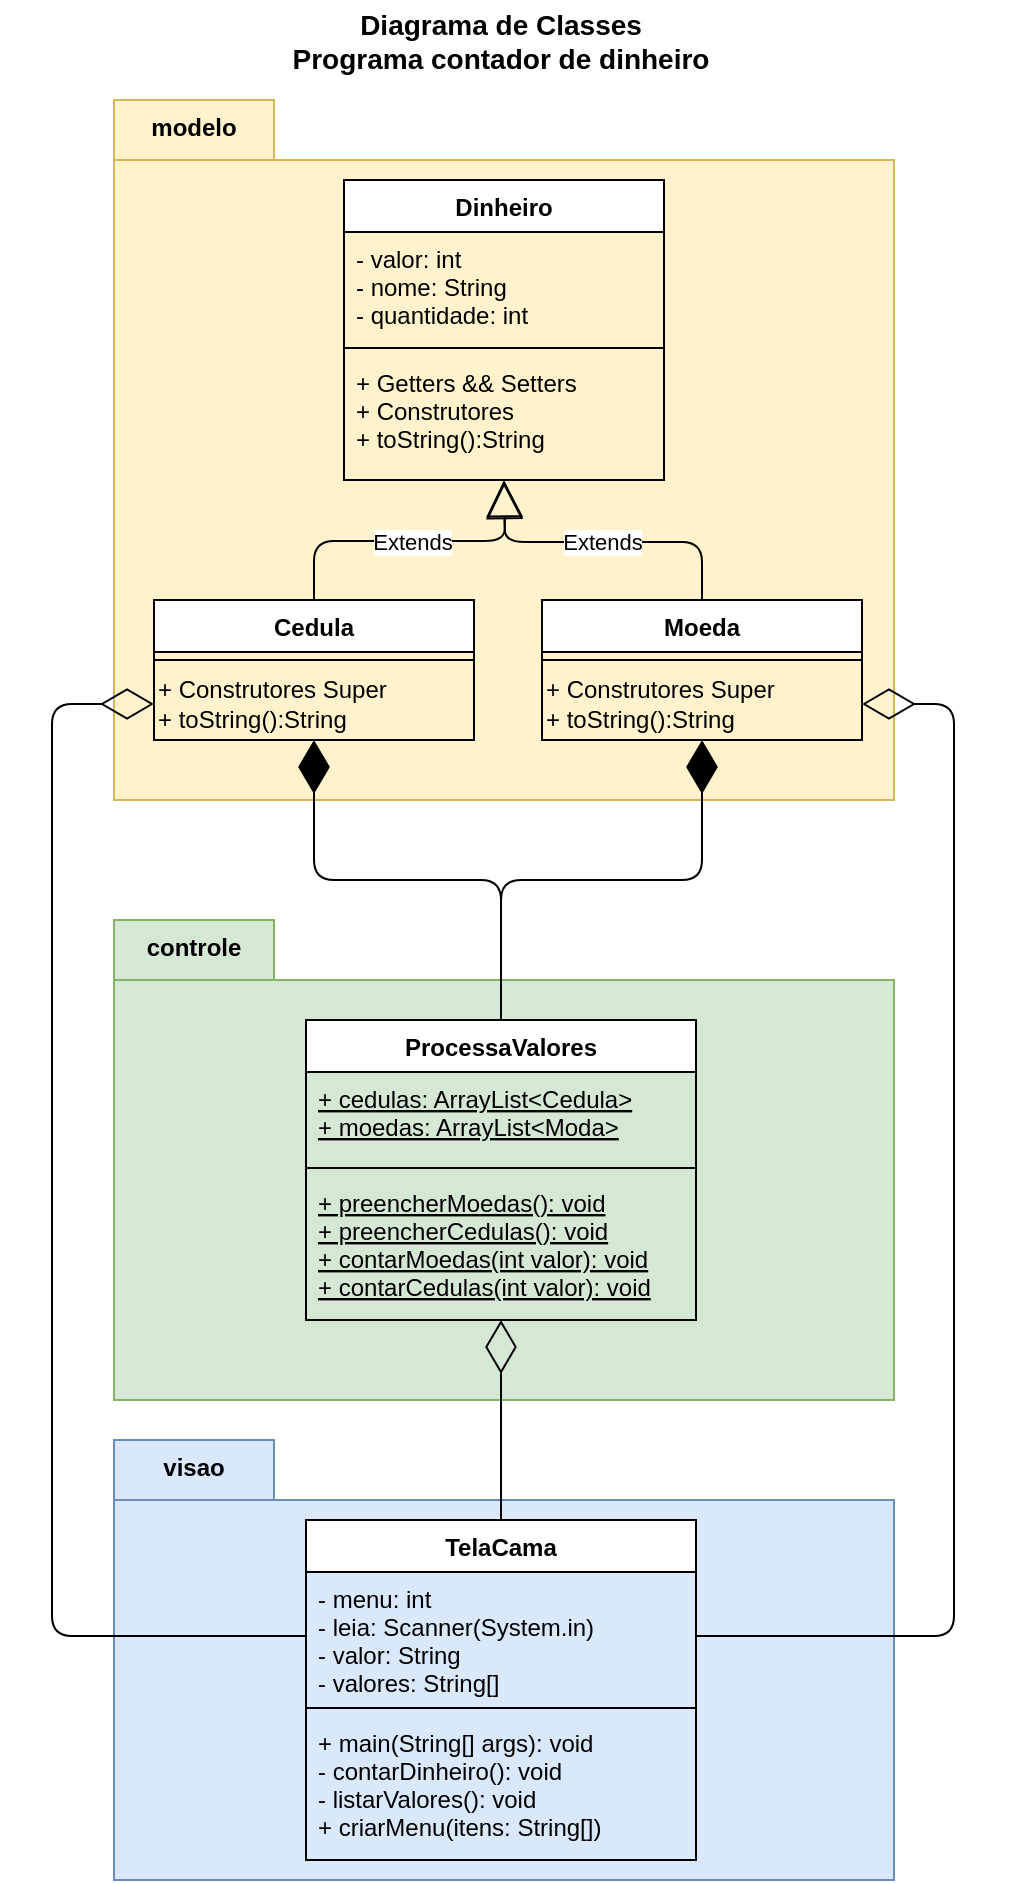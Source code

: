 <mxfile version="14.7.6" type="device"><diagram id="hWeQC4QC7eK8Kgz0G3bK" name="Page-1"><mxGraphModel dx="1102" dy="582" grid="1" gridSize="10" guides="1" tooltips="1" connect="1" arrows="1" fold="1" page="1" pageScale="1" pageWidth="827" pageHeight="1169" math="0" shadow="0"><root><mxCell id="0"/><mxCell id="1" parent="0"/><mxCell id="Lg3l-o9aCaYOqPhfSLYA-5" value="" style="shape=folder;fontStyle=1;spacingTop=10;tabWidth=80;tabHeight=30;tabPosition=left;html=1;fillColor=#fff2cc;strokeColor=#d6b656;" parent="1" vertex="1"><mxGeometry x="220" y="90" width="390" height="350" as="geometry"/></mxCell><mxCell id="Lg3l-o9aCaYOqPhfSLYA-1" value="Dinheiro" style="swimlane;fontStyle=1;align=center;verticalAlign=top;childLayout=stackLayout;horizontal=1;startSize=26;horizontalStack=0;resizeParent=1;resizeParentMax=0;resizeLast=0;collapsible=1;marginBottom=0;" parent="1" vertex="1"><mxGeometry x="335" y="130" width="160" height="150" as="geometry"/></mxCell><mxCell id="Lg3l-o9aCaYOqPhfSLYA-2" value="- valor: int&#10;- nome: String&#10;- quantidade: int" style="text;strokeColor=none;fillColor=none;align=left;verticalAlign=top;spacingLeft=4;spacingRight=4;overflow=hidden;rotatable=0;points=[[0,0.5],[1,0.5]];portConstraint=eastwest;" parent="Lg3l-o9aCaYOqPhfSLYA-1" vertex="1"><mxGeometry y="26" width="160" height="54" as="geometry"/></mxCell><mxCell id="Lg3l-o9aCaYOqPhfSLYA-3" value="" style="line;strokeWidth=1;fillColor=none;align=left;verticalAlign=middle;spacingTop=-1;spacingLeft=3;spacingRight=3;rotatable=0;labelPosition=right;points=[];portConstraint=eastwest;" parent="Lg3l-o9aCaYOqPhfSLYA-1" vertex="1"><mxGeometry y="80" width="160" height="8" as="geometry"/></mxCell><mxCell id="Lg3l-o9aCaYOqPhfSLYA-4" value="+ Getters &amp;&amp; Setters&#10;+ Construtores&#10;+ toString():String" style="text;strokeColor=none;fillColor=none;align=left;verticalAlign=top;spacingLeft=4;spacingRight=4;overflow=hidden;rotatable=0;points=[[0,0.5],[1,0.5]];portConstraint=eastwest;" parent="Lg3l-o9aCaYOqPhfSLYA-1" vertex="1"><mxGeometry y="88" width="160" height="62" as="geometry"/></mxCell><mxCell id="Lg3l-o9aCaYOqPhfSLYA-6" value="modelo" style="text;align=center;fontStyle=1;verticalAlign=middle;spacingLeft=3;spacingRight=3;strokeColor=none;rotatable=0;points=[[0,0.5],[1,0.5]];portConstraint=eastwest;" parent="1" vertex="1"><mxGeometry x="220" y="90" width="80" height="26" as="geometry"/></mxCell><mxCell id="Lg3l-o9aCaYOqPhfSLYA-7" value="Moeda" style="swimlane;fontStyle=1;align=center;verticalAlign=top;childLayout=stackLayout;horizontal=1;startSize=26;horizontalStack=0;resizeParent=1;resizeParentMax=0;resizeLast=0;collapsible=1;marginBottom=0;" parent="1" vertex="1"><mxGeometry x="434" y="340" width="160" height="70" as="geometry"/></mxCell><mxCell id="Lg3l-o9aCaYOqPhfSLYA-9" value="" style="line;strokeWidth=1;fillColor=none;align=left;verticalAlign=middle;spacingTop=-1;spacingLeft=3;spacingRight=3;rotatable=0;labelPosition=right;points=[];portConstraint=eastwest;" parent="Lg3l-o9aCaYOqPhfSLYA-7" vertex="1"><mxGeometry y="26" width="160" height="8" as="geometry"/></mxCell><mxCell id="jazWn6YfHVHDOhR4SQkU-3" value="+ Construtores Super&lt;span&gt;&lt;br&gt;+ toString():String&lt;/span&gt;" style="text;html=1;strokeColor=none;fillColor=none;align=left;verticalAlign=middle;whiteSpace=wrap;rounded=0;" parent="Lg3l-o9aCaYOqPhfSLYA-7" vertex="1"><mxGeometry y="34" width="160" height="36" as="geometry"/></mxCell><mxCell id="Lg3l-o9aCaYOqPhfSLYA-11" value="Cedula" style="swimlane;fontStyle=1;align=center;verticalAlign=top;childLayout=stackLayout;horizontal=1;startSize=26;horizontalStack=0;resizeParent=1;resizeParentMax=0;resizeLast=0;collapsible=1;marginBottom=0;" parent="1" vertex="1"><mxGeometry x="240" y="340" width="160" height="70" as="geometry"/></mxCell><mxCell id="Lg3l-o9aCaYOqPhfSLYA-13" value="" style="line;strokeWidth=1;fillColor=none;align=left;verticalAlign=middle;spacingTop=-1;spacingLeft=3;spacingRight=3;rotatable=0;labelPosition=right;points=[];portConstraint=eastwest;" parent="Lg3l-o9aCaYOqPhfSLYA-11" vertex="1"><mxGeometry y="26" width="160" height="8" as="geometry"/></mxCell><mxCell id="jazWn6YfHVHDOhR4SQkU-2" value="&lt;span&gt;+ Construtores Super&lt;br&gt;+ toString():String&lt;br&gt;&lt;/span&gt;" style="text;html=1;strokeColor=none;fillColor=none;align=left;verticalAlign=middle;whiteSpace=wrap;rounded=0;" parent="Lg3l-o9aCaYOqPhfSLYA-11" vertex="1"><mxGeometry y="34" width="160" height="36" as="geometry"/></mxCell><mxCell id="Lg3l-o9aCaYOqPhfSLYA-16" value="Extends" style="endArrow=block;endSize=16;endFill=0;html=1;exitX=0.5;exitY=0;exitDx=0;exitDy=0;edgeStyle=orthogonalEdgeStyle;" parent="1" source="Lg3l-o9aCaYOqPhfSLYA-11" edge="1"><mxGeometry width="160" relative="1" as="geometry"><mxPoint x="327" y="210" as="sourcePoint"/><mxPoint x="415" y="280" as="targetPoint"/></mxGeometry></mxCell><mxCell id="Lg3l-o9aCaYOqPhfSLYA-17" value="Extends" style="endArrow=block;endSize=16;endFill=0;html=1;exitX=0.5;exitY=0;exitDx=0;exitDy=0;edgeStyle=orthogonalEdgeStyle;" parent="1" source="Lg3l-o9aCaYOqPhfSLYA-7" edge="1"><mxGeometry width="160" relative="1" as="geometry"><mxPoint x="337" y="330" as="sourcePoint"/><mxPoint x="415" y="281" as="targetPoint"/></mxGeometry></mxCell><mxCell id="jazWn6YfHVHDOhR4SQkU-4" value="" style="shape=folder;fontStyle=1;spacingTop=10;tabWidth=80;tabHeight=30;tabPosition=left;html=1;fillColor=#d5e8d4;strokeColor=#82b366;" parent="1" vertex="1"><mxGeometry x="220" y="500" width="390" height="240" as="geometry"/></mxCell><mxCell id="jazWn6YfHVHDOhR4SQkU-5" value="ProcessaValores" style="swimlane;fontStyle=1;align=center;verticalAlign=top;childLayout=stackLayout;horizontal=1;startSize=26;horizontalStack=0;resizeParent=1;resizeParentMax=0;resizeLast=0;collapsible=1;marginBottom=0;" parent="1" vertex="1"><mxGeometry x="316" y="550" width="195" height="150" as="geometry"/></mxCell><mxCell id="jazWn6YfHVHDOhR4SQkU-6" value="+ cedulas: ArrayList&lt;Cedula&gt;&#10;+ moedas: ArrayList&lt;Moda&gt;" style="text;strokeColor=none;fillColor=none;align=left;verticalAlign=top;spacingLeft=4;spacingRight=4;overflow=hidden;rotatable=0;points=[[0,0.5],[1,0.5]];portConstraint=eastwest;fontStyle=4" parent="jazWn6YfHVHDOhR4SQkU-5" vertex="1"><mxGeometry y="26" width="195" height="44" as="geometry"/></mxCell><mxCell id="jazWn6YfHVHDOhR4SQkU-7" value="" style="line;strokeWidth=1;fillColor=none;align=left;verticalAlign=middle;spacingTop=-1;spacingLeft=3;spacingRight=3;rotatable=0;labelPosition=right;points=[];portConstraint=eastwest;" parent="jazWn6YfHVHDOhR4SQkU-5" vertex="1"><mxGeometry y="70" width="195" height="8" as="geometry"/></mxCell><mxCell id="jazWn6YfHVHDOhR4SQkU-8" value="+ preencherMoedas(): void&#10;+ preencherCedulas(): void&#10;+ contarMoedas(int valor): void&#10;+ contarCedulas(int valor): void" style="text;strokeColor=none;fillColor=none;align=left;verticalAlign=top;spacingLeft=4;spacingRight=4;overflow=hidden;rotatable=0;points=[[0,0.5],[1,0.5]];portConstraint=eastwest;fontStyle=4" parent="jazWn6YfHVHDOhR4SQkU-5" vertex="1"><mxGeometry y="78" width="195" height="72" as="geometry"/></mxCell><mxCell id="jazWn6YfHVHDOhR4SQkU-9" value="controle" style="text;align=center;fontStyle=1;verticalAlign=middle;spacingLeft=3;spacingRight=3;strokeColor=none;rotatable=0;points=[[0,0.5],[1,0.5]];portConstraint=eastwest;" parent="1" vertex="1"><mxGeometry x="220" y="500" width="80" height="26" as="geometry"/></mxCell><mxCell id="jazWn6YfHVHDOhR4SQkU-18" value="" style="endArrow=diamondThin;endFill=1;endSize=24;html=1;exitX=0.5;exitY=0;exitDx=0;exitDy=0;entryX=0.5;entryY=1;entryDx=0;entryDy=0;edgeStyle=orthogonalEdgeStyle;" parent="1" source="jazWn6YfHVHDOhR4SQkU-5" target="jazWn6YfHVHDOhR4SQkU-2" edge="1"><mxGeometry width="160" relative="1" as="geometry"><mxPoint x="170" y="510" as="sourcePoint"/><mxPoint x="330" y="510" as="targetPoint"/></mxGeometry></mxCell><mxCell id="jazWn6YfHVHDOhR4SQkU-19" value="" style="endArrow=diamondThin;endFill=1;endSize=24;html=1;exitX=0.5;exitY=0;exitDx=0;exitDy=0;entryX=0.5;entryY=1;entryDx=0;entryDy=0;edgeStyle=orthogonalEdgeStyle;" parent="1" source="jazWn6YfHVHDOhR4SQkU-5" target="jazWn6YfHVHDOhR4SQkU-3" edge="1"><mxGeometry width="160" relative="1" as="geometry"><mxPoint x="423.0" y="500" as="sourcePoint"/><mxPoint x="330" y="404" as="targetPoint"/></mxGeometry></mxCell><mxCell id="jazWn6YfHVHDOhR4SQkU-21" value="Diagrama de Classes&#10;Programa contador de dinheiro" style="text;align=center;fontStyle=1;verticalAlign=middle;spacingLeft=3;spacingRight=3;strokeColor=none;rotatable=0;points=[[0,0.5],[1,0.5]];portConstraint=eastwest;fontSize=14;" parent="1" vertex="1"><mxGeometry x="300" y="40" width="227" height="40" as="geometry"/></mxCell><mxCell id="jazWn6YfHVHDOhR4SQkU-22" value="" style="shape=folder;fontStyle=1;spacingTop=10;tabWidth=80;tabHeight=30;tabPosition=left;html=1;fillColor=#dae8fc;strokeColor=#6c8ebf;" parent="1" vertex="1"><mxGeometry x="220" y="760" width="390" height="220" as="geometry"/></mxCell><mxCell id="jazWn6YfHVHDOhR4SQkU-23" value="TelaCama" style="swimlane;fontStyle=1;align=center;verticalAlign=top;childLayout=stackLayout;horizontal=1;startSize=26;horizontalStack=0;resizeParent=1;resizeParentMax=0;resizeLast=0;collapsible=1;marginBottom=0;" parent="1" vertex="1"><mxGeometry x="316" y="800" width="195" height="170" as="geometry"/></mxCell><mxCell id="jazWn6YfHVHDOhR4SQkU-24" value="- menu: int&#10;- leia: Scanner(System.in)&#10;- valor: String&#10;- valores: String[]" style="text;strokeColor=none;fillColor=none;align=left;verticalAlign=top;spacingLeft=4;spacingRight=4;overflow=hidden;rotatable=0;points=[[0,0.5],[1,0.5]];portConstraint=eastwest;" parent="jazWn6YfHVHDOhR4SQkU-23" vertex="1"><mxGeometry y="26" width="195" height="64" as="geometry"/></mxCell><mxCell id="jazWn6YfHVHDOhR4SQkU-25" value="" style="line;strokeWidth=1;fillColor=none;align=left;verticalAlign=middle;spacingTop=-1;spacingLeft=3;spacingRight=3;rotatable=0;labelPosition=right;points=[];portConstraint=eastwest;" parent="jazWn6YfHVHDOhR4SQkU-23" vertex="1"><mxGeometry y="90" width="195" height="8" as="geometry"/></mxCell><mxCell id="jazWn6YfHVHDOhR4SQkU-26" value="+ main(String[] args): void&#10;- contarDinheiro(): void&#10;- listarValores(): void&#10;+ criarMenu(itens: String[])" style="text;strokeColor=none;fillColor=none;align=left;verticalAlign=top;spacingLeft=4;spacingRight=4;overflow=hidden;rotatable=0;points=[[0,0.5],[1,0.5]];portConstraint=eastwest;" parent="jazWn6YfHVHDOhR4SQkU-23" vertex="1"><mxGeometry y="98" width="195" height="72" as="geometry"/></mxCell><mxCell id="jazWn6YfHVHDOhR4SQkU-27" value="visao" style="text;align=center;fontStyle=1;verticalAlign=middle;spacingLeft=3;spacingRight=3;strokeColor=none;rotatable=0;points=[[0,0.5],[1,0.5]];portConstraint=eastwest;" parent="1" vertex="1"><mxGeometry x="220" y="760" width="80" height="26" as="geometry"/></mxCell><mxCell id="jazWn6YfHVHDOhR4SQkU-28" value="" style="endArrow=diamondThin;endFill=0;endSize=24;html=1;fontSize=14;exitX=0.5;exitY=0;exitDx=0;exitDy=0;" parent="1" source="jazWn6YfHVHDOhR4SQkU-23" target="jazWn6YfHVHDOhR4SQkU-8" edge="1"><mxGeometry width="160" relative="1" as="geometry"><mxPoint x="260" y="780" as="sourcePoint"/><mxPoint x="420" y="780" as="targetPoint"/></mxGeometry></mxCell><mxCell id="jazWn6YfHVHDOhR4SQkU-29" value="" style="endArrow=diamondThin;endFill=0;endSize=24;html=1;fontSize=14;exitX=1;exitY=0.5;exitDx=0;exitDy=0;entryX=1;entryY=0.5;entryDx=0;entryDy=0;edgeStyle=orthogonalEdgeStyle;" parent="1" source="jazWn6YfHVHDOhR4SQkU-24" target="jazWn6YfHVHDOhR4SQkU-3" edge="1"><mxGeometry width="160" relative="1" as="geometry"><mxPoint x="423.5" y="810" as="sourcePoint"/><mxPoint x="423.5" y="710" as="targetPoint"/><Array as="points"><mxPoint x="640" y="858"/><mxPoint x="640" y="392"/></Array></mxGeometry></mxCell><mxCell id="jazWn6YfHVHDOhR4SQkU-30" value="" style="endArrow=diamondThin;endFill=0;endSize=24;html=1;fontSize=14;exitX=0;exitY=0.5;exitDx=0;exitDy=0;entryX=0;entryY=0.5;entryDx=0;entryDy=0;edgeStyle=orthogonalEdgeStyle;" parent="1" source="jazWn6YfHVHDOhR4SQkU-24" target="jazWn6YfHVHDOhR4SQkU-2" edge="1"><mxGeometry width="160" relative="1" as="geometry"><mxPoint x="60" y="846" as="sourcePoint"/><mxPoint x="143" y="380" as="targetPoint"/><Array as="points"><mxPoint x="189" y="858"/><mxPoint x="189" y="392"/></Array></mxGeometry></mxCell></root></mxGraphModel></diagram></mxfile>